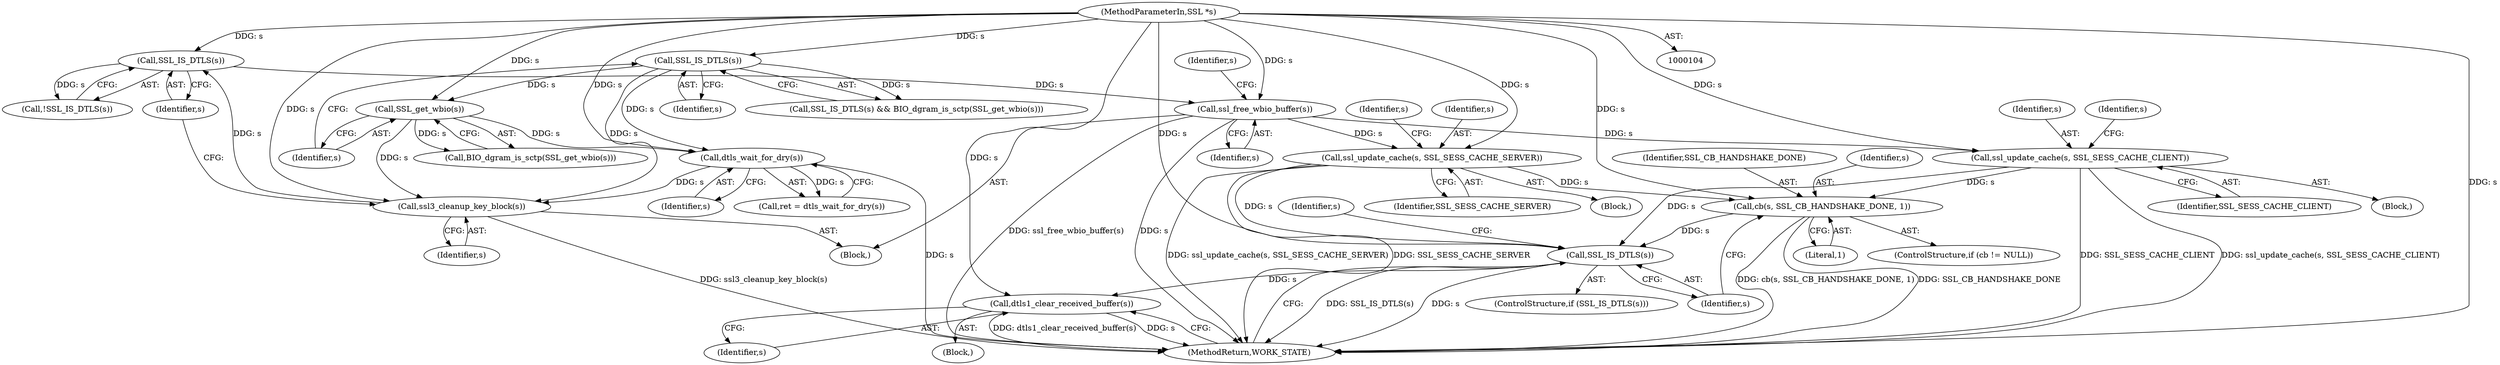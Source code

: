 digraph "0_openssl_f5c7f5dfbaf0d2f7d946d0fe86f08e6bcb36ed0d_2@pointer" {
"1000258" [label="(Call,cb(s, SSL_CB_HANDSHAKE_DONE, 1))"];
"1000181" [label="(Call,ssl_update_cache(s, SSL_SESS_CACHE_SERVER))"];
"1000147" [label="(Call,ssl_free_wbio_buffer(s))"];
"1000135" [label="(Call,SSL_IS_DTLS(s))"];
"1000131" [label="(Call,ssl3_cleanup_key_block(s))"];
"1000114" [label="(Call,SSL_IS_DTLS(s))"];
"1000105" [label="(MethodParameterIn,SSL *s)"];
"1000117" [label="(Call,SSL_get_wbio(s))"];
"1000123" [label="(Call,dtls_wait_for_dry(s))"];
"1000199" [label="(Call,ssl_update_cache(s, SSL_SESS_CACHE_CLIENT))"];
"1000263" [label="(Call,SSL_IS_DTLS(s))"];
"1000287" [label="(Call,dtls1_clear_received_buffer(s))"];
"1000289" [label="(MethodReturn,WORK_STATE)"];
"1000261" [label="(Literal,1)"];
"1000131" [label="(Call,ssl3_cleanup_key_block(s))"];
"1000123" [label="(Call,dtls_wait_for_dry(s))"];
"1000183" [label="(Identifier,SSL_SESS_CACHE_SERVER)"];
"1000117" [label="(Call,SSL_get_wbio(s))"];
"1000269" [label="(Identifier,s)"];
"1000151" [label="(Identifier,s)"];
"1000118" [label="(Identifier,s)"];
"1000201" [label="(Identifier,SSL_SESS_CACHE_CLIENT)"];
"1000198" [label="(Block,)"];
"1000262" [label="(ControlStructure,if (SSL_IS_DTLS(s)))"];
"1000115" [label="(Identifier,s)"];
"1000136" [label="(Identifier,s)"];
"1000121" [label="(Call,ret = dtls_wait_for_dry(s))"];
"1000132" [label="(Identifier,s)"];
"1000181" [label="(Call,ssl_update_cache(s, SSL_SESS_CACHE_SERVER))"];
"1000134" [label="(Call,!SSL_IS_DTLS(s))"];
"1000188" [label="(Identifier,s)"];
"1000259" [label="(Identifier,s)"];
"1000135" [label="(Call,SSL_IS_DTLS(s))"];
"1000114" [label="(Call,SSL_IS_DTLS(s))"];
"1000200" [label="(Identifier,s)"];
"1000113" [label="(Call,SSL_IS_DTLS(s) && BIO_dgram_is_sctp(SSL_get_wbio(s)))"];
"1000265" [label="(Block,)"];
"1000105" [label="(MethodParameterIn,SSL *s)"];
"1000147" [label="(Call,ssl_free_wbio_buffer(s))"];
"1000287" [label="(Call,dtls1_clear_received_buffer(s))"];
"1000264" [label="(Identifier,s)"];
"1000258" [label="(Call,cb(s, SSL_CB_HANDSHAKE_DONE, 1))"];
"1000180" [label="(Block,)"];
"1000116" [label="(Call,BIO_dgram_is_sctp(SSL_get_wbio(s)))"];
"1000107" [label="(Block,)"];
"1000254" [label="(ControlStructure,if (cb != NULL))"];
"1000260" [label="(Identifier,SSL_CB_HANDSHAKE_DONE)"];
"1000148" [label="(Identifier,s)"];
"1000263" [label="(Call,SSL_IS_DTLS(s))"];
"1000199" [label="(Call,ssl_update_cache(s, SSL_SESS_CACHE_CLIENT))"];
"1000204" [label="(Identifier,s)"];
"1000182" [label="(Identifier,s)"];
"1000288" [label="(Identifier,s)"];
"1000124" [label="(Identifier,s)"];
"1000258" -> "1000254"  [label="AST: "];
"1000258" -> "1000261"  [label="CFG: "];
"1000259" -> "1000258"  [label="AST: "];
"1000260" -> "1000258"  [label="AST: "];
"1000261" -> "1000258"  [label="AST: "];
"1000264" -> "1000258"  [label="CFG: "];
"1000258" -> "1000289"  [label="DDG: SSL_CB_HANDSHAKE_DONE"];
"1000258" -> "1000289"  [label="DDG: cb(s, SSL_CB_HANDSHAKE_DONE, 1)"];
"1000181" -> "1000258"  [label="DDG: s"];
"1000199" -> "1000258"  [label="DDG: s"];
"1000105" -> "1000258"  [label="DDG: s"];
"1000258" -> "1000263"  [label="DDG: s"];
"1000181" -> "1000180"  [label="AST: "];
"1000181" -> "1000183"  [label="CFG: "];
"1000182" -> "1000181"  [label="AST: "];
"1000183" -> "1000181"  [label="AST: "];
"1000188" -> "1000181"  [label="CFG: "];
"1000181" -> "1000289"  [label="DDG: ssl_update_cache(s, SSL_SESS_CACHE_SERVER)"];
"1000181" -> "1000289"  [label="DDG: SSL_SESS_CACHE_SERVER"];
"1000147" -> "1000181"  [label="DDG: s"];
"1000105" -> "1000181"  [label="DDG: s"];
"1000181" -> "1000263"  [label="DDG: s"];
"1000147" -> "1000107"  [label="AST: "];
"1000147" -> "1000148"  [label="CFG: "];
"1000148" -> "1000147"  [label="AST: "];
"1000151" -> "1000147"  [label="CFG: "];
"1000147" -> "1000289"  [label="DDG: s"];
"1000147" -> "1000289"  [label="DDG: ssl_free_wbio_buffer(s)"];
"1000135" -> "1000147"  [label="DDG: s"];
"1000105" -> "1000147"  [label="DDG: s"];
"1000147" -> "1000199"  [label="DDG: s"];
"1000135" -> "1000134"  [label="AST: "];
"1000135" -> "1000136"  [label="CFG: "];
"1000136" -> "1000135"  [label="AST: "];
"1000134" -> "1000135"  [label="CFG: "];
"1000135" -> "1000134"  [label="DDG: s"];
"1000131" -> "1000135"  [label="DDG: s"];
"1000105" -> "1000135"  [label="DDG: s"];
"1000131" -> "1000107"  [label="AST: "];
"1000131" -> "1000132"  [label="CFG: "];
"1000132" -> "1000131"  [label="AST: "];
"1000136" -> "1000131"  [label="CFG: "];
"1000131" -> "1000289"  [label="DDG: ssl3_cleanup_key_block(s)"];
"1000114" -> "1000131"  [label="DDG: s"];
"1000117" -> "1000131"  [label="DDG: s"];
"1000123" -> "1000131"  [label="DDG: s"];
"1000105" -> "1000131"  [label="DDG: s"];
"1000114" -> "1000113"  [label="AST: "];
"1000114" -> "1000115"  [label="CFG: "];
"1000115" -> "1000114"  [label="AST: "];
"1000118" -> "1000114"  [label="CFG: "];
"1000113" -> "1000114"  [label="CFG: "];
"1000114" -> "1000113"  [label="DDG: s"];
"1000105" -> "1000114"  [label="DDG: s"];
"1000114" -> "1000117"  [label="DDG: s"];
"1000114" -> "1000123"  [label="DDG: s"];
"1000105" -> "1000104"  [label="AST: "];
"1000105" -> "1000289"  [label="DDG: s"];
"1000105" -> "1000117"  [label="DDG: s"];
"1000105" -> "1000123"  [label="DDG: s"];
"1000105" -> "1000199"  [label="DDG: s"];
"1000105" -> "1000263"  [label="DDG: s"];
"1000105" -> "1000287"  [label="DDG: s"];
"1000117" -> "1000116"  [label="AST: "];
"1000117" -> "1000118"  [label="CFG: "];
"1000118" -> "1000117"  [label="AST: "];
"1000116" -> "1000117"  [label="CFG: "];
"1000117" -> "1000116"  [label="DDG: s"];
"1000117" -> "1000123"  [label="DDG: s"];
"1000123" -> "1000121"  [label="AST: "];
"1000123" -> "1000124"  [label="CFG: "];
"1000124" -> "1000123"  [label="AST: "];
"1000121" -> "1000123"  [label="CFG: "];
"1000123" -> "1000289"  [label="DDG: s"];
"1000123" -> "1000121"  [label="DDG: s"];
"1000199" -> "1000198"  [label="AST: "];
"1000199" -> "1000201"  [label="CFG: "];
"1000200" -> "1000199"  [label="AST: "];
"1000201" -> "1000199"  [label="AST: "];
"1000204" -> "1000199"  [label="CFG: "];
"1000199" -> "1000289"  [label="DDG: SSL_SESS_CACHE_CLIENT"];
"1000199" -> "1000289"  [label="DDG: ssl_update_cache(s, SSL_SESS_CACHE_CLIENT)"];
"1000199" -> "1000263"  [label="DDG: s"];
"1000263" -> "1000262"  [label="AST: "];
"1000263" -> "1000264"  [label="CFG: "];
"1000264" -> "1000263"  [label="AST: "];
"1000269" -> "1000263"  [label="CFG: "];
"1000289" -> "1000263"  [label="CFG: "];
"1000263" -> "1000289"  [label="DDG: SSL_IS_DTLS(s)"];
"1000263" -> "1000289"  [label="DDG: s"];
"1000263" -> "1000287"  [label="DDG: s"];
"1000287" -> "1000265"  [label="AST: "];
"1000287" -> "1000288"  [label="CFG: "];
"1000288" -> "1000287"  [label="AST: "];
"1000289" -> "1000287"  [label="CFG: "];
"1000287" -> "1000289"  [label="DDG: dtls1_clear_received_buffer(s)"];
"1000287" -> "1000289"  [label="DDG: s"];
}
